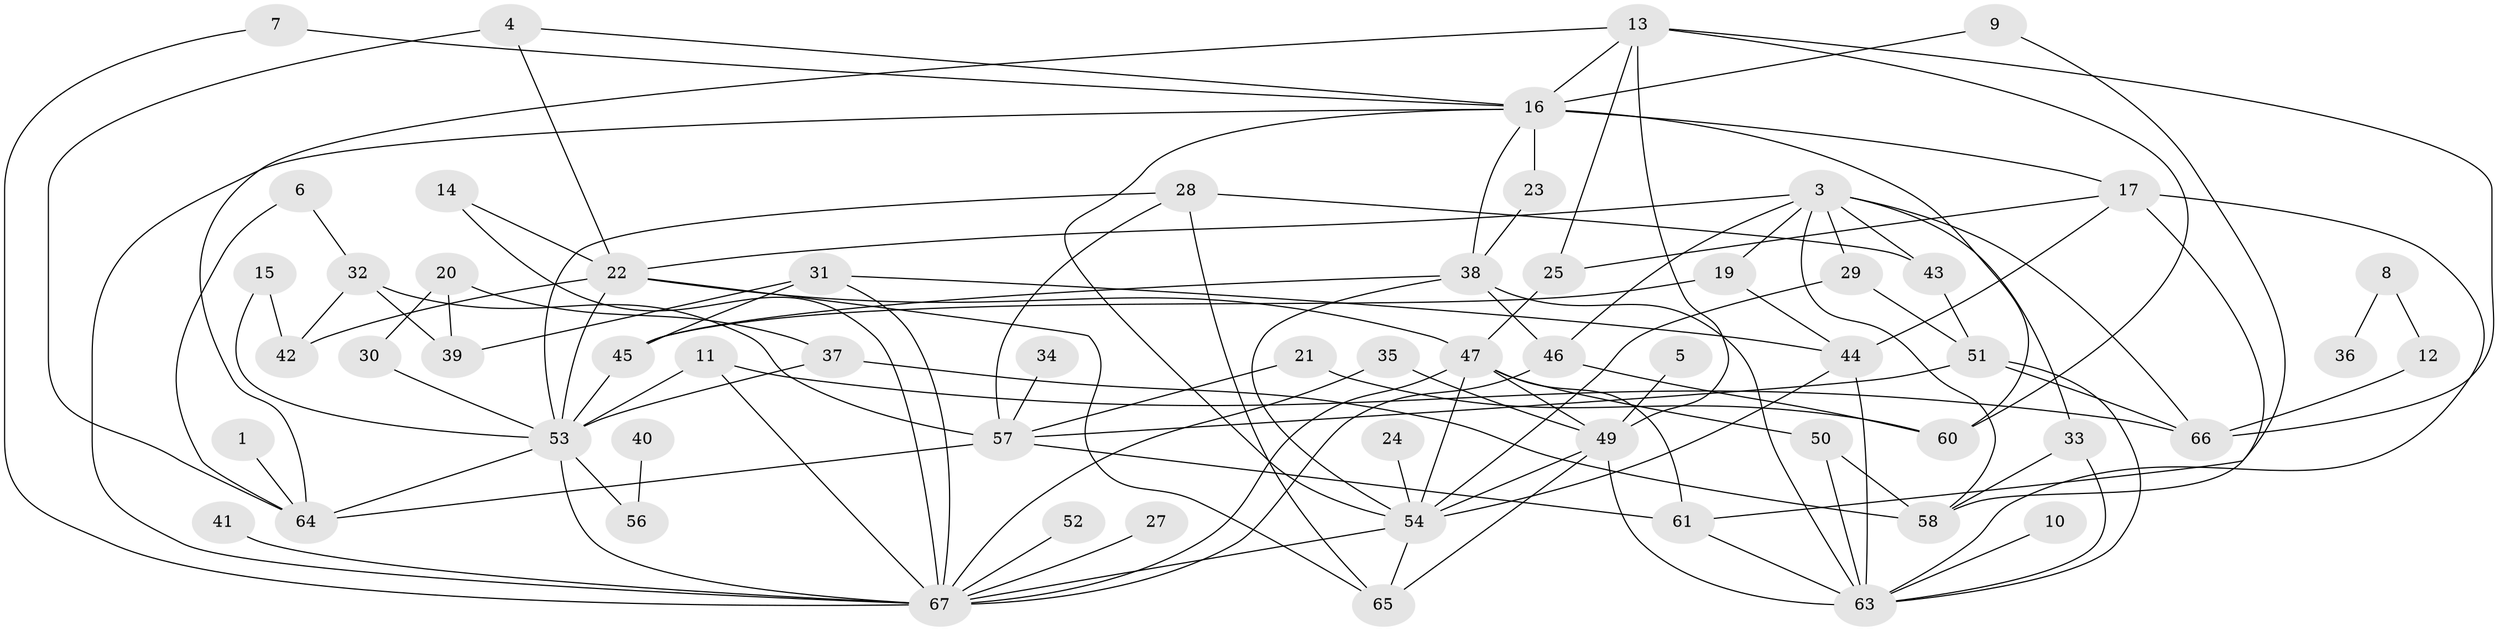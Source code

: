 // original degree distribution, {3: 0.30597014925373134, 7: 0.014925373134328358, 5: 0.06716417910447761, 1: 0.11940298507462686, 2: 0.27611940298507465, 4: 0.13432835820895522, 0: 0.05223880597014925, 6: 0.022388059701492536, 8: 0.007462686567164179}
// Generated by graph-tools (version 1.1) at 2025/25/03/09/25 03:25:22]
// undirected, 60 vertices, 116 edges
graph export_dot {
graph [start="1"]
  node [color=gray90,style=filled];
  1;
  3;
  4;
  5;
  6;
  7;
  8;
  9;
  10;
  11;
  12;
  13;
  14;
  15;
  16;
  17;
  19;
  20;
  21;
  22;
  23;
  24;
  25;
  27;
  28;
  29;
  30;
  31;
  32;
  33;
  34;
  35;
  36;
  37;
  38;
  39;
  40;
  41;
  42;
  43;
  44;
  45;
  46;
  47;
  49;
  50;
  51;
  52;
  53;
  54;
  56;
  57;
  58;
  60;
  61;
  63;
  64;
  65;
  66;
  67;
  1 -- 64 [weight=1.0];
  3 -- 19 [weight=1.0];
  3 -- 22 [weight=1.0];
  3 -- 29 [weight=1.0];
  3 -- 33 [weight=1.0];
  3 -- 43 [weight=1.0];
  3 -- 46 [weight=1.0];
  3 -- 58 [weight=1.0];
  3 -- 66 [weight=1.0];
  4 -- 16 [weight=1.0];
  4 -- 22 [weight=1.0];
  4 -- 64 [weight=1.0];
  5 -- 49 [weight=1.0];
  6 -- 32 [weight=1.0];
  6 -- 64 [weight=1.0];
  7 -- 16 [weight=1.0];
  7 -- 67 [weight=1.0];
  8 -- 12 [weight=1.0];
  8 -- 36 [weight=1.0];
  9 -- 16 [weight=1.0];
  9 -- 61 [weight=1.0];
  10 -- 63 [weight=1.0];
  11 -- 53 [weight=1.0];
  11 -- 66 [weight=1.0];
  11 -- 67 [weight=1.0];
  12 -- 66 [weight=1.0];
  13 -- 16 [weight=1.0];
  13 -- 25 [weight=1.0];
  13 -- 49 [weight=1.0];
  13 -- 60 [weight=1.0];
  13 -- 64 [weight=1.0];
  13 -- 66 [weight=1.0];
  14 -- 22 [weight=1.0];
  14 -- 67 [weight=1.0];
  15 -- 42 [weight=1.0];
  15 -- 53 [weight=1.0];
  16 -- 17 [weight=1.0];
  16 -- 23 [weight=1.0];
  16 -- 38 [weight=1.0];
  16 -- 54 [weight=1.0];
  16 -- 60 [weight=2.0];
  16 -- 67 [weight=1.0];
  17 -- 25 [weight=1.0];
  17 -- 44 [weight=1.0];
  17 -- 58 [weight=1.0];
  17 -- 63 [weight=1.0];
  19 -- 44 [weight=1.0];
  19 -- 45 [weight=1.0];
  20 -- 30 [weight=1.0];
  20 -- 37 [weight=1.0];
  20 -- 39 [weight=1.0];
  21 -- 57 [weight=1.0];
  21 -- 60 [weight=1.0];
  22 -- 42 [weight=1.0];
  22 -- 47 [weight=1.0];
  22 -- 53 [weight=1.0];
  22 -- 65 [weight=1.0];
  23 -- 38 [weight=1.0];
  24 -- 54 [weight=1.0];
  25 -- 47 [weight=1.0];
  27 -- 67 [weight=1.0];
  28 -- 43 [weight=1.0];
  28 -- 53 [weight=1.0];
  28 -- 57 [weight=1.0];
  28 -- 65 [weight=1.0];
  29 -- 51 [weight=1.0];
  29 -- 54 [weight=1.0];
  30 -- 53 [weight=1.0];
  31 -- 39 [weight=1.0];
  31 -- 44 [weight=1.0];
  31 -- 45 [weight=1.0];
  31 -- 67 [weight=1.0];
  32 -- 39 [weight=1.0];
  32 -- 42 [weight=1.0];
  32 -- 57 [weight=1.0];
  33 -- 58 [weight=1.0];
  33 -- 63 [weight=1.0];
  34 -- 57 [weight=1.0];
  35 -- 49 [weight=1.0];
  35 -- 67 [weight=1.0];
  37 -- 53 [weight=1.0];
  37 -- 58 [weight=2.0];
  38 -- 45 [weight=1.0];
  38 -- 46 [weight=1.0];
  38 -- 54 [weight=1.0];
  38 -- 63 [weight=1.0];
  40 -- 56 [weight=1.0];
  41 -- 67 [weight=1.0];
  43 -- 51 [weight=1.0];
  44 -- 54 [weight=1.0];
  44 -- 63 [weight=1.0];
  45 -- 53 [weight=1.0];
  46 -- 60 [weight=1.0];
  46 -- 67 [weight=1.0];
  47 -- 49 [weight=1.0];
  47 -- 50 [weight=1.0];
  47 -- 54 [weight=1.0];
  47 -- 61 [weight=1.0];
  47 -- 67 [weight=1.0];
  49 -- 54 [weight=1.0];
  49 -- 63 [weight=1.0];
  49 -- 65 [weight=1.0];
  50 -- 58 [weight=1.0];
  50 -- 63 [weight=1.0];
  51 -- 57 [weight=1.0];
  51 -- 63 [weight=1.0];
  51 -- 66 [weight=1.0];
  52 -- 67 [weight=1.0];
  53 -- 56 [weight=1.0];
  53 -- 64 [weight=1.0];
  53 -- 67 [weight=1.0];
  54 -- 65 [weight=1.0];
  54 -- 67 [weight=1.0];
  57 -- 61 [weight=1.0];
  57 -- 64 [weight=1.0];
  61 -- 63 [weight=1.0];
}
